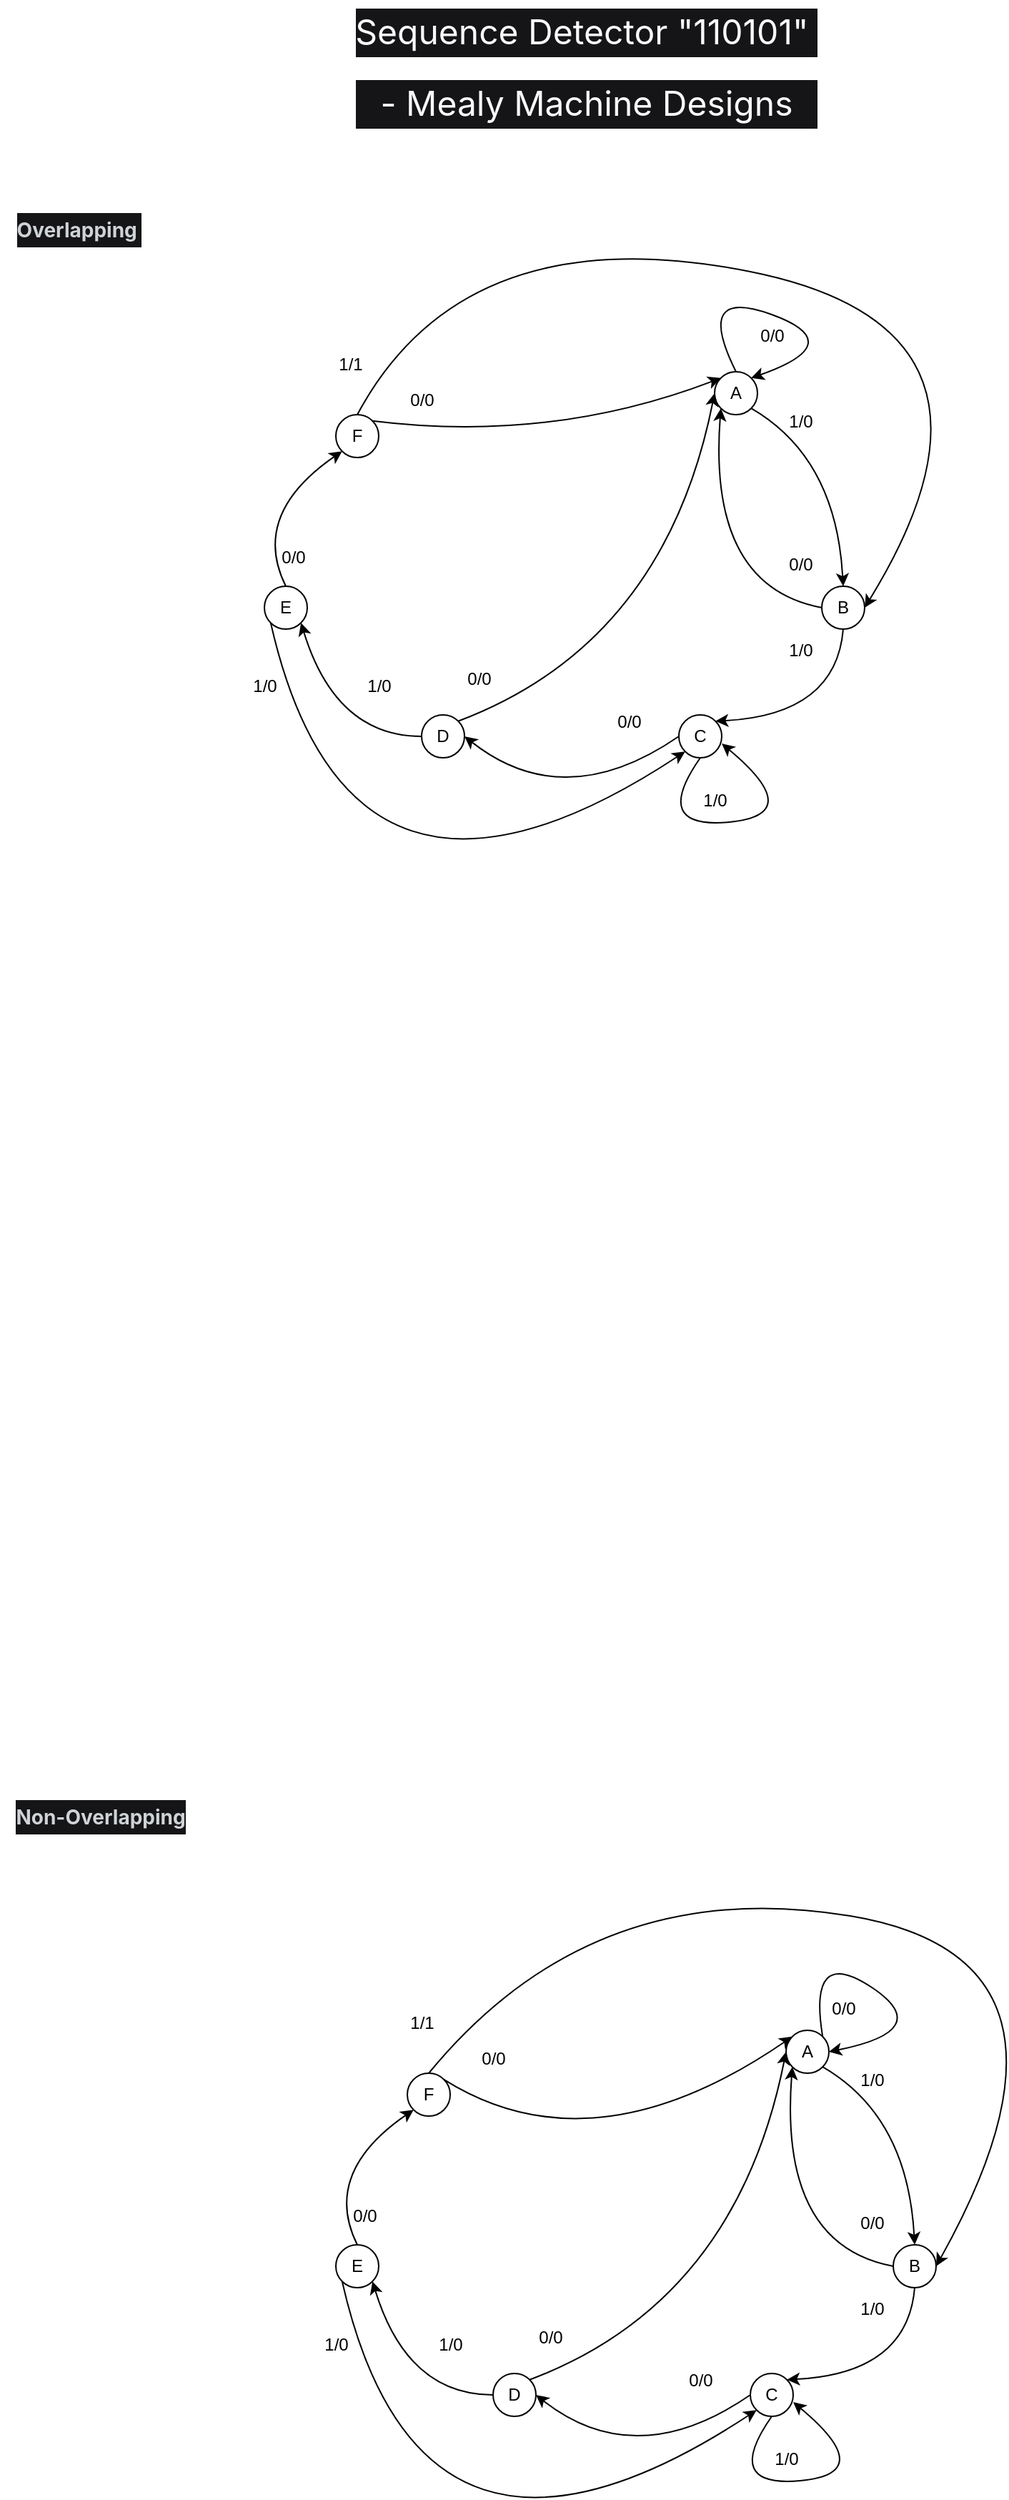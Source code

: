 <mxfile>
    <diagram id="SXe6bhB7klhvJP02gIyw" name="Page-1">
        <mxGraphModel dx="1103" dy="1579" grid="1" gridSize="10" guides="1" tooltips="1" connect="1" arrows="1" fold="1" page="1" pageScale="1" pageWidth="850" pageHeight="1100" math="0" shadow="0">
            <root>
                <mxCell id="0"/>
                <mxCell id="1" parent="0"/>
                <mxCell id="33" value="&lt;h1 style=&quot;font-variant-numeric: normal; font-variant-east-asian: normal; font-variant-alternates: normal; font-kerning: auto; font-optical-sizing: auto; font-feature-settings: normal; font-variation-settings: normal; font-variant-position: normal; font-stretch: normal; font-size: 24px; line-height: 34px; font-family: quote-cjk-patch, Inter, system-ui, -apple-system, BlinkMacSystemFont, &amp;quot;Segoe UI&amp;quot;, Roboto, Oxygen, Ubuntu, Cantarell, &amp;quot;Open Sans&amp;quot;, &amp;quot;Helvetica Neue&amp;quot;, sans-serif; margin-right: 0px; margin-bottom: 16px; margin-left: 0px; color: rgb(249, 250, 251); background-color: rgb(21, 21, 23); margin-top: 0px !important;&quot;&gt;&lt;span style=&quot;font-weight: normal;&quot;&gt;Sequence Detector &quot;110101&quot;&amp;nbsp;&lt;/span&gt;&lt;/h1&gt;&lt;h1 style=&quot;font-variant-numeric: normal; font-variant-east-asian: normal; font-variant-alternates: normal; font-kerning: auto; font-optical-sizing: auto; font-feature-settings: normal; font-variation-settings: normal; font-variant-position: normal; font-stretch: normal; font-size: 24px; line-height: 34px; font-family: quote-cjk-patch, Inter, system-ui, -apple-system, BlinkMacSystemFont, &amp;quot;Segoe UI&amp;quot;, Roboto, Oxygen, Ubuntu, Cantarell, &amp;quot;Open Sans&amp;quot;, &amp;quot;Helvetica Neue&amp;quot;, sans-serif; margin-right: 0px; margin-bottom: 16px; margin-left: 0px; color: rgb(249, 250, 251); background-color: rgb(21, 21, 23); margin-top: 0px !important;&quot;&gt;&lt;span style=&quot;font-weight: normal;&quot;&gt;- Mealy Machine Designs&lt;/span&gt;&lt;/h1&gt;" style="text;html=1;align=center;verticalAlign=middle;resizable=0;points=[];autosize=1;fontSize=5;rounded=0;glass=0;" parent="1" vertex="1">
                    <mxGeometry x="260" y="-1050" width="330" height="110" as="geometry"/>
                </mxCell>
                <mxCell id="345" value="A" style="ellipse;whiteSpace=wrap;html=1;aspect=fixed;" parent="1" vertex="1">
                    <mxGeometry x="515" y="-790" width="30" height="30" as="geometry"/>
                </mxCell>
                <mxCell id="346" value="B" style="ellipse;whiteSpace=wrap;html=1;aspect=fixed;" parent="1" vertex="1">
                    <mxGeometry x="590" y="-640" width="30" height="30" as="geometry"/>
                </mxCell>
                <mxCell id="347" value="C" style="ellipse;whiteSpace=wrap;html=1;aspect=fixed;" parent="1" vertex="1">
                    <mxGeometry x="490" y="-550" width="30" height="30" as="geometry"/>
                </mxCell>
                <mxCell id="348" value="D" style="ellipse;whiteSpace=wrap;html=1;aspect=fixed;" parent="1" vertex="1">
                    <mxGeometry x="310" y="-550" width="30" height="30" as="geometry"/>
                </mxCell>
                <mxCell id="349" value="E" style="ellipse;whiteSpace=wrap;html=1;aspect=fixed;" parent="1" vertex="1">
                    <mxGeometry x="200" y="-640" width="30" height="30" as="geometry"/>
                </mxCell>
                <mxCell id="350" value="F" style="ellipse;whiteSpace=wrap;html=1;aspect=fixed;" parent="1" vertex="1">
                    <mxGeometry x="250" y="-760" width="30" height="30" as="geometry"/>
                </mxCell>
                <mxCell id="351" value="1/0" style="text;html=1;align=center;verticalAlign=middle;resizable=0;points=[];autosize=1;strokeColor=none;fillColor=none;" parent="1" vertex="1">
                    <mxGeometry x="555" y="-770" width="40" height="30" as="geometry"/>
                </mxCell>
                <mxCell id="352" value="0/0" style="text;html=1;align=center;verticalAlign=middle;resizable=0;points=[];autosize=1;strokeColor=none;fillColor=none;" parent="1" vertex="1">
                    <mxGeometry x="555" y="-670" width="40" height="30" as="geometry"/>
                </mxCell>
                <mxCell id="353" value="" style="curved=1;endArrow=classic;html=1;exitX=0.5;exitY=0;exitDx=0;exitDy=0;entryX=1;entryY=0;entryDx=0;entryDy=0;" parent="1" source="345" target="345" edge="1">
                    <mxGeometry width="50" height="50" relative="1" as="geometry">
                        <mxPoint x="370" y="-620" as="sourcePoint"/>
                        <mxPoint x="420" y="-670" as="targetPoint"/>
                        <Array as="points">
                            <mxPoint x="500" y="-850"/>
                            <mxPoint x="610" y="-810"/>
                        </Array>
                    </mxGeometry>
                </mxCell>
                <mxCell id="354" value="0/0" style="text;html=1;align=center;verticalAlign=middle;resizable=0;points=[];autosize=1;strokeColor=none;fillColor=none;" parent="1" vertex="1">
                    <mxGeometry x="535" y="-830" width="40" height="30" as="geometry"/>
                </mxCell>
                <mxCell id="355" value="1/0" style="text;html=1;align=center;verticalAlign=middle;resizable=0;points=[];autosize=1;strokeColor=none;fillColor=none;" parent="1" vertex="1">
                    <mxGeometry x="555" y="-610" width="40" height="30" as="geometry"/>
                </mxCell>
                <mxCell id="356" value="" style="curved=1;endArrow=classic;html=1;exitX=0.5;exitY=1;exitDx=0;exitDy=0;entryX=1;entryY=0.667;entryDx=0;entryDy=0;entryPerimeter=0;" parent="1" source="347" target="347" edge="1">
                    <mxGeometry width="50" height="50" relative="1" as="geometry">
                        <mxPoint x="370" y="-620" as="sourcePoint"/>
                        <mxPoint x="420" y="-670" as="targetPoint"/>
                        <Array as="points">
                            <mxPoint x="470" y="-470"/>
                            <mxPoint x="580" y="-480"/>
                        </Array>
                    </mxGeometry>
                </mxCell>
                <mxCell id="357" value="1/0" style="text;html=1;align=center;verticalAlign=middle;resizable=0;points=[];autosize=1;strokeColor=none;fillColor=none;" parent="1" vertex="1">
                    <mxGeometry x="495" y="-505" width="40" height="30" as="geometry"/>
                </mxCell>
                <mxCell id="358" value="" style="curved=1;endArrow=classic;html=1;exitX=0.5;exitY=1;exitDx=0;exitDy=0;entryX=1;entryY=0;entryDx=0;entryDy=0;" parent="1" source="346" target="347" edge="1">
                    <mxGeometry width="50" height="50" relative="1" as="geometry">
                        <mxPoint x="370" y="-620" as="sourcePoint"/>
                        <mxPoint x="420" y="-670" as="targetPoint"/>
                        <Array as="points">
                            <mxPoint x="600" y="-550"/>
                        </Array>
                    </mxGeometry>
                </mxCell>
                <mxCell id="359" value="" style="curved=1;endArrow=classic;html=1;exitX=0;exitY=0.5;exitDx=0;exitDy=0;entryX=1;entryY=0.5;entryDx=0;entryDy=0;" parent="1" source="347" target="348" edge="1">
                    <mxGeometry width="50" height="50" relative="1" as="geometry">
                        <mxPoint x="370" y="-620" as="sourcePoint"/>
                        <mxPoint x="420" y="-670" as="targetPoint"/>
                        <Array as="points">
                            <mxPoint x="410" y="-480"/>
                        </Array>
                    </mxGeometry>
                </mxCell>
                <mxCell id="360" value="0/0" style="text;html=1;align=center;verticalAlign=middle;resizable=0;points=[];autosize=1;strokeColor=none;fillColor=none;" parent="1" vertex="1">
                    <mxGeometry x="435" y="-560" width="40" height="30" as="geometry"/>
                </mxCell>
                <mxCell id="361" value="" style="curved=1;endArrow=classic;html=1;exitX=1;exitY=0;exitDx=0;exitDy=0;entryX=0;entryY=0.5;entryDx=0;entryDy=0;" parent="1" source="348" target="345" edge="1">
                    <mxGeometry width="50" height="50" relative="1" as="geometry">
                        <mxPoint x="370" y="-620" as="sourcePoint"/>
                        <mxPoint x="420" y="-670" as="targetPoint"/>
                        <Array as="points">
                            <mxPoint x="480" y="-600"/>
                        </Array>
                    </mxGeometry>
                </mxCell>
                <mxCell id="362" value="0/0" style="text;html=1;align=center;verticalAlign=middle;resizable=0;points=[];autosize=1;strokeColor=none;fillColor=none;" parent="1" vertex="1">
                    <mxGeometry x="330" y="-590" width="40" height="30" as="geometry"/>
                </mxCell>
                <mxCell id="363" value="" style="curved=1;endArrow=classic;html=1;entryX=1;entryY=1;entryDx=0;entryDy=0;exitX=0;exitY=0.5;exitDx=0;exitDy=0;" parent="1" source="348" target="349" edge="1">
                    <mxGeometry width="50" height="50" relative="1" as="geometry">
                        <mxPoint x="370" y="-620" as="sourcePoint"/>
                        <mxPoint x="420" y="-670" as="targetPoint"/>
                        <Array as="points">
                            <mxPoint x="250" y="-535"/>
                        </Array>
                    </mxGeometry>
                </mxCell>
                <mxCell id="364" value="1/0" style="text;html=1;align=center;verticalAlign=middle;resizable=0;points=[];autosize=1;strokeColor=none;fillColor=none;" parent="1" vertex="1">
                    <mxGeometry x="260" y="-585" width="40" height="30" as="geometry"/>
                </mxCell>
                <mxCell id="365" value="" style="curved=1;endArrow=classic;html=1;exitX=0;exitY=1;exitDx=0;exitDy=0;entryX=0;entryY=1;entryDx=0;entryDy=0;" parent="1" source="349" target="347" edge="1">
                    <mxGeometry width="50" height="50" relative="1" as="geometry">
                        <mxPoint x="370" y="-300" as="sourcePoint"/>
                        <mxPoint x="410" y="-460" as="targetPoint"/>
                        <Array as="points">
                            <mxPoint x="260" y="-370"/>
                        </Array>
                    </mxGeometry>
                </mxCell>
                <mxCell id="366" value="1/0" style="text;html=1;align=center;verticalAlign=middle;resizable=0;points=[];autosize=1;strokeColor=none;fillColor=none;" parent="1" vertex="1">
                    <mxGeometry x="180" y="-585" width="40" height="30" as="geometry"/>
                </mxCell>
                <mxCell id="367" value="" style="curved=1;endArrow=classic;html=1;exitX=0.5;exitY=0;exitDx=0;exitDy=0;entryX=0;entryY=1;entryDx=0;entryDy=0;" parent="1" source="349" target="350" edge="1">
                    <mxGeometry width="50" height="50" relative="1" as="geometry">
                        <mxPoint x="370" y="-710" as="sourcePoint"/>
                        <mxPoint x="420" y="-760" as="targetPoint"/>
                        <Array as="points">
                            <mxPoint x="190" y="-690"/>
                        </Array>
                    </mxGeometry>
                </mxCell>
                <mxCell id="368" value="0/0" style="text;html=1;align=center;verticalAlign=middle;resizable=0;points=[];autosize=1;strokeColor=none;fillColor=none;" parent="1" vertex="1">
                    <mxGeometry x="200" y="-675" width="40" height="30" as="geometry"/>
                </mxCell>
                <mxCell id="369" value="" style="curved=1;endArrow=classic;html=1;exitX=0.5;exitY=0;exitDx=0;exitDy=0;entryX=1;entryY=0.5;entryDx=0;entryDy=0;" parent="1" source="350" target="346" edge="1">
                    <mxGeometry width="50" height="50" relative="1" as="geometry">
                        <mxPoint x="370" y="-710" as="sourcePoint"/>
                        <mxPoint x="690" y="-670" as="targetPoint"/>
                        <Array as="points">
                            <mxPoint x="340" y="-900"/>
                            <mxPoint x="740" y="-820"/>
                        </Array>
                    </mxGeometry>
                </mxCell>
                <mxCell id="370" value="" style="curved=1;endArrow=classic;html=1;exitX=1;exitY=1;exitDx=0;exitDy=0;entryX=0.5;entryY=0;entryDx=0;entryDy=0;" parent="1" source="345" target="346" edge="1">
                    <mxGeometry width="50" height="50" relative="1" as="geometry">
                        <mxPoint x="390" y="-720" as="sourcePoint"/>
                        <mxPoint x="440" y="-770" as="targetPoint"/>
                        <Array as="points">
                            <mxPoint x="600" y="-730"/>
                        </Array>
                    </mxGeometry>
                </mxCell>
                <mxCell id="371" value="" style="curved=1;endArrow=classic;html=1;exitX=0;exitY=0.5;exitDx=0;exitDy=0;entryX=0;entryY=1;entryDx=0;entryDy=0;" parent="1" source="346" target="345" edge="1">
                    <mxGeometry width="50" height="50" relative="1" as="geometry">
                        <mxPoint x="390" y="-720" as="sourcePoint"/>
                        <mxPoint x="440" y="-770" as="targetPoint"/>
                        <Array as="points">
                            <mxPoint x="510" y="-640"/>
                        </Array>
                    </mxGeometry>
                </mxCell>
                <mxCell id="372" value="1/1" style="text;html=1;align=center;verticalAlign=middle;resizable=0;points=[];autosize=1;strokeColor=none;fillColor=none;" parent="1" vertex="1">
                    <mxGeometry x="240" y="-810" width="40" height="30" as="geometry"/>
                </mxCell>
                <mxCell id="373" value="" style="curved=1;endArrow=classic;html=1;exitX=1;exitY=0;exitDx=0;exitDy=0;entryX=0;entryY=0;entryDx=0;entryDy=0;" parent="1" source="350" target="345" edge="1">
                    <mxGeometry width="50" height="50" relative="1" as="geometry">
                        <mxPoint x="390" y="-720" as="sourcePoint"/>
                        <mxPoint x="440" y="-770" as="targetPoint"/>
                        <Array as="points">
                            <mxPoint x="400" y="-740"/>
                        </Array>
                    </mxGeometry>
                </mxCell>
                <mxCell id="374" value="0/0" style="text;html=1;align=center;verticalAlign=middle;resizable=0;points=[];autosize=1;strokeColor=none;fillColor=none;" parent="1" vertex="1">
                    <mxGeometry x="290" y="-785" width="40" height="30" as="geometry"/>
                </mxCell>
                <mxCell id="rikjmyKIUXWvMpg-Avsr-669" value="&lt;h3 style=&quot;font-variant-numeric: normal; font-variant-east-asian: normal; font-variant-alternates: normal; font-kerning: auto; font-optical-sizing: auto; font-feature-settings: normal; font-variation-settings: normal; font-variant-position: normal; font-stretch: normal; font-size: 14px; line-height: 24px; font-family: quote-cjk-patch, Inter, system-ui, -apple-system, BlinkMacSystemFont, &amp;quot;Segoe UI&amp;quot;, Roboto, Oxygen, Ubuntu, Cantarell, &amp;quot;Open Sans&amp;quot;, &amp;quot;Helvetica Neue&amp;quot;, sans-serif; margin: 12px 0px; color: rgb(207, 211, 214); text-align: start; background-color: rgb(21, 21, 23);&quot;&gt;Overlapping&amp;nbsp;&lt;/h3&gt;" style="text;html=1;align=center;verticalAlign=middle;resizable=0;points=[];autosize=1;strokeColor=none;fillColor=none;" parent="1" vertex="1">
                    <mxGeometry x="15" y="-920" width="110" height="60" as="geometry"/>
                </mxCell>
                <mxCell id="rikjmyKIUXWvMpg-Avsr-670" value="&lt;h3 style=&quot;font-variant-numeric: normal; font-variant-east-asian: normal; font-variant-alternates: normal; font-kerning: auto; font-optical-sizing: auto; font-feature-settings: normal; font-variation-settings: normal; font-variant-position: normal; font-stretch: normal; font-size: 14px; line-height: 24px; font-family: quote-cjk-patch, Inter, system-ui, -apple-system, BlinkMacSystemFont, &amp;quot;Segoe UI&amp;quot;, Roboto, Oxygen, Ubuntu, Cantarell, &amp;quot;Open Sans&amp;quot;, &amp;quot;Helvetica Neue&amp;quot;, sans-serif; margin: 12px 0px; color: rgb(207, 211, 214); text-align: start; background-color: rgb(21, 21, 23);&quot;&gt;Non-Overlapping&lt;/h3&gt;" style="text;html=1;align=center;verticalAlign=middle;resizable=0;points=[];autosize=1;strokeColor=none;fillColor=none;" parent="1" vertex="1">
                    <mxGeometry x="15" y="190" width="140" height="60" as="geometry"/>
                </mxCell>
                <mxCell id="rikjmyKIUXWvMpg-Avsr-671" value="A" style="ellipse;whiteSpace=wrap;html=1;aspect=fixed;" parent="1" vertex="1">
                    <mxGeometry x="565" y="370" width="30" height="30" as="geometry"/>
                </mxCell>
                <mxCell id="rikjmyKIUXWvMpg-Avsr-672" value="B" style="ellipse;whiteSpace=wrap;html=1;aspect=fixed;" parent="1" vertex="1">
                    <mxGeometry x="640" y="520" width="30" height="30" as="geometry"/>
                </mxCell>
                <mxCell id="rikjmyKIUXWvMpg-Avsr-673" value="C" style="ellipse;whiteSpace=wrap;html=1;aspect=fixed;" parent="1" vertex="1">
                    <mxGeometry x="540" y="610" width="30" height="30" as="geometry"/>
                </mxCell>
                <mxCell id="rikjmyKIUXWvMpg-Avsr-674" value="D" style="ellipse;whiteSpace=wrap;html=1;aspect=fixed;" parent="1" vertex="1">
                    <mxGeometry x="360" y="610" width="30" height="30" as="geometry"/>
                </mxCell>
                <mxCell id="rikjmyKIUXWvMpg-Avsr-675" value="E" style="ellipse;whiteSpace=wrap;html=1;aspect=fixed;" parent="1" vertex="1">
                    <mxGeometry x="250" y="520" width="30" height="30" as="geometry"/>
                </mxCell>
                <mxCell id="rikjmyKIUXWvMpg-Avsr-676" value="F" style="ellipse;whiteSpace=wrap;html=1;aspect=fixed;" parent="1" vertex="1">
                    <mxGeometry x="300" y="400" width="30" height="30" as="geometry"/>
                </mxCell>
                <mxCell id="rikjmyKIUXWvMpg-Avsr-677" value="1/0" style="text;html=1;align=center;verticalAlign=middle;resizable=0;points=[];autosize=1;strokeColor=none;fillColor=none;" parent="1" vertex="1">
                    <mxGeometry x="605" y="390" width="40" height="30" as="geometry"/>
                </mxCell>
                <mxCell id="rikjmyKIUXWvMpg-Avsr-678" value="0/0" style="text;html=1;align=center;verticalAlign=middle;resizable=0;points=[];autosize=1;strokeColor=none;fillColor=none;" parent="1" vertex="1">
                    <mxGeometry x="605" y="490" width="40" height="30" as="geometry"/>
                </mxCell>
                <mxCell id="rikjmyKIUXWvMpg-Avsr-679" value="" style="curved=1;endArrow=classic;html=1;exitX=1;exitY=0;exitDx=0;exitDy=0;entryX=1;entryY=0.5;entryDx=0;entryDy=0;" parent="1" source="rikjmyKIUXWvMpg-Avsr-671" target="rikjmyKIUXWvMpg-Avsr-671" edge="1">
                    <mxGeometry width="50" height="50" relative="1" as="geometry">
                        <mxPoint x="420" y="540" as="sourcePoint"/>
                        <mxPoint x="470" y="490" as="targetPoint"/>
                        <Array as="points">
                            <mxPoint x="580" y="310"/>
                            <mxPoint x="670" y="370"/>
                        </Array>
                    </mxGeometry>
                </mxCell>
                <mxCell id="rikjmyKIUXWvMpg-Avsr-680" value="0/0" style="text;html=1;align=center;verticalAlign=middle;resizable=0;points=[];autosize=1;strokeColor=none;fillColor=none;" parent="1" vertex="1">
                    <mxGeometry x="585" y="340" width="40" height="30" as="geometry"/>
                </mxCell>
                <mxCell id="rikjmyKIUXWvMpg-Avsr-681" value="1/0" style="text;html=1;align=center;verticalAlign=middle;resizable=0;points=[];autosize=1;strokeColor=none;fillColor=none;" parent="1" vertex="1">
                    <mxGeometry x="605" y="550" width="40" height="30" as="geometry"/>
                </mxCell>
                <mxCell id="rikjmyKIUXWvMpg-Avsr-682" value="" style="curved=1;endArrow=classic;html=1;exitX=0.5;exitY=1;exitDx=0;exitDy=0;entryX=1;entryY=0.667;entryDx=0;entryDy=0;entryPerimeter=0;" parent="1" source="rikjmyKIUXWvMpg-Avsr-673" target="rikjmyKIUXWvMpg-Avsr-673" edge="1">
                    <mxGeometry width="50" height="50" relative="1" as="geometry">
                        <mxPoint x="420" y="540" as="sourcePoint"/>
                        <mxPoint x="470" y="490" as="targetPoint"/>
                        <Array as="points">
                            <mxPoint x="520" y="690"/>
                            <mxPoint x="630" y="680"/>
                        </Array>
                    </mxGeometry>
                </mxCell>
                <mxCell id="rikjmyKIUXWvMpg-Avsr-683" value="1/0" style="text;html=1;align=center;verticalAlign=middle;resizable=0;points=[];autosize=1;strokeColor=none;fillColor=none;" parent="1" vertex="1">
                    <mxGeometry x="545" y="655" width="40" height="30" as="geometry"/>
                </mxCell>
                <mxCell id="rikjmyKIUXWvMpg-Avsr-684" value="" style="curved=1;endArrow=classic;html=1;exitX=0.5;exitY=1;exitDx=0;exitDy=0;entryX=1;entryY=0;entryDx=0;entryDy=0;" parent="1" source="rikjmyKIUXWvMpg-Avsr-672" target="rikjmyKIUXWvMpg-Avsr-673" edge="1">
                    <mxGeometry width="50" height="50" relative="1" as="geometry">
                        <mxPoint x="420" y="540" as="sourcePoint"/>
                        <mxPoint x="470" y="490" as="targetPoint"/>
                        <Array as="points">
                            <mxPoint x="650" y="610"/>
                        </Array>
                    </mxGeometry>
                </mxCell>
                <mxCell id="rikjmyKIUXWvMpg-Avsr-685" value="" style="curved=1;endArrow=classic;html=1;exitX=0;exitY=0.5;exitDx=0;exitDy=0;entryX=1;entryY=0.5;entryDx=0;entryDy=0;" parent="1" source="rikjmyKIUXWvMpg-Avsr-673" target="rikjmyKIUXWvMpg-Avsr-674" edge="1">
                    <mxGeometry width="50" height="50" relative="1" as="geometry">
                        <mxPoint x="420" y="540" as="sourcePoint"/>
                        <mxPoint x="470" y="490" as="targetPoint"/>
                        <Array as="points">
                            <mxPoint x="460" y="680"/>
                        </Array>
                    </mxGeometry>
                </mxCell>
                <mxCell id="rikjmyKIUXWvMpg-Avsr-686" value="0/0" style="text;html=1;align=center;verticalAlign=middle;resizable=0;points=[];autosize=1;strokeColor=none;fillColor=none;" parent="1" vertex="1">
                    <mxGeometry x="485" y="600" width="40" height="30" as="geometry"/>
                </mxCell>
                <mxCell id="rikjmyKIUXWvMpg-Avsr-687" value="" style="curved=1;endArrow=classic;html=1;exitX=1;exitY=0;exitDx=0;exitDy=0;entryX=0;entryY=0.5;entryDx=0;entryDy=0;" parent="1" source="rikjmyKIUXWvMpg-Avsr-674" target="rikjmyKIUXWvMpg-Avsr-671" edge="1">
                    <mxGeometry width="50" height="50" relative="1" as="geometry">
                        <mxPoint x="420" y="540" as="sourcePoint"/>
                        <mxPoint x="470" y="490" as="targetPoint"/>
                        <Array as="points">
                            <mxPoint x="530" y="560"/>
                        </Array>
                    </mxGeometry>
                </mxCell>
                <mxCell id="rikjmyKIUXWvMpg-Avsr-688" value="0/0" style="text;html=1;align=center;verticalAlign=middle;resizable=0;points=[];autosize=1;strokeColor=none;fillColor=none;" parent="1" vertex="1">
                    <mxGeometry x="380" y="570" width="40" height="30" as="geometry"/>
                </mxCell>
                <mxCell id="rikjmyKIUXWvMpg-Avsr-689" value="" style="curved=1;endArrow=classic;html=1;entryX=1;entryY=1;entryDx=0;entryDy=0;exitX=0;exitY=0.5;exitDx=0;exitDy=0;" parent="1" source="rikjmyKIUXWvMpg-Avsr-674" target="rikjmyKIUXWvMpg-Avsr-675" edge="1">
                    <mxGeometry width="50" height="50" relative="1" as="geometry">
                        <mxPoint x="420" y="540" as="sourcePoint"/>
                        <mxPoint x="470" y="490" as="targetPoint"/>
                        <Array as="points">
                            <mxPoint x="300" y="625"/>
                        </Array>
                    </mxGeometry>
                </mxCell>
                <mxCell id="rikjmyKIUXWvMpg-Avsr-690" value="1/0" style="text;html=1;align=center;verticalAlign=middle;resizable=0;points=[];autosize=1;strokeColor=none;fillColor=none;" parent="1" vertex="1">
                    <mxGeometry x="310" y="575" width="40" height="30" as="geometry"/>
                </mxCell>
                <mxCell id="rikjmyKIUXWvMpg-Avsr-691" value="" style="curved=1;endArrow=classic;html=1;exitX=0;exitY=1;exitDx=0;exitDy=0;entryX=0;entryY=1;entryDx=0;entryDy=0;" parent="1" source="rikjmyKIUXWvMpg-Avsr-675" target="rikjmyKIUXWvMpg-Avsr-673" edge="1">
                    <mxGeometry width="50" height="50" relative="1" as="geometry">
                        <mxPoint x="420" y="860" as="sourcePoint"/>
                        <mxPoint x="460" y="700" as="targetPoint"/>
                        <Array as="points">
                            <mxPoint x="310" y="790"/>
                        </Array>
                    </mxGeometry>
                </mxCell>
                <mxCell id="rikjmyKIUXWvMpg-Avsr-692" value="1/0" style="text;html=1;align=center;verticalAlign=middle;resizable=0;points=[];autosize=1;strokeColor=none;fillColor=none;" parent="1" vertex="1">
                    <mxGeometry x="230" y="575" width="40" height="30" as="geometry"/>
                </mxCell>
                <mxCell id="rikjmyKIUXWvMpg-Avsr-693" value="" style="curved=1;endArrow=classic;html=1;exitX=0.5;exitY=0;exitDx=0;exitDy=0;entryX=0;entryY=1;entryDx=0;entryDy=0;" parent="1" source="rikjmyKIUXWvMpg-Avsr-675" target="rikjmyKIUXWvMpg-Avsr-676" edge="1">
                    <mxGeometry width="50" height="50" relative="1" as="geometry">
                        <mxPoint x="420" y="450" as="sourcePoint"/>
                        <mxPoint x="470" y="400" as="targetPoint"/>
                        <Array as="points">
                            <mxPoint x="240" y="470"/>
                        </Array>
                    </mxGeometry>
                </mxCell>
                <mxCell id="rikjmyKIUXWvMpg-Avsr-694" value="0/0" style="text;html=1;align=center;verticalAlign=middle;resizable=0;points=[];autosize=1;strokeColor=none;fillColor=none;" parent="1" vertex="1">
                    <mxGeometry x="250" y="485" width="40" height="30" as="geometry"/>
                </mxCell>
                <mxCell id="rikjmyKIUXWvMpg-Avsr-695" value="" style="curved=1;endArrow=classic;html=1;exitX=0.5;exitY=0;exitDx=0;exitDy=0;entryX=1;entryY=0.5;entryDx=0;entryDy=0;" parent="1" source="rikjmyKIUXWvMpg-Avsr-676" target="rikjmyKIUXWvMpg-Avsr-672" edge="1">
                    <mxGeometry width="50" height="50" relative="1" as="geometry">
                        <mxPoint x="420" y="450" as="sourcePoint"/>
                        <mxPoint x="520" y="320" as="targetPoint"/>
                        <Array as="points">
                            <mxPoint x="430" y="260"/>
                            <mxPoint x="790" y="320"/>
                        </Array>
                    </mxGeometry>
                </mxCell>
                <mxCell id="rikjmyKIUXWvMpg-Avsr-696" value="" style="curved=1;endArrow=classic;html=1;exitX=1;exitY=1;exitDx=0;exitDy=0;entryX=0.5;entryY=0;entryDx=0;entryDy=0;" parent="1" source="rikjmyKIUXWvMpg-Avsr-671" target="rikjmyKIUXWvMpg-Avsr-672" edge="1">
                    <mxGeometry width="50" height="50" relative="1" as="geometry">
                        <mxPoint x="440" y="440" as="sourcePoint"/>
                        <mxPoint x="490" y="390" as="targetPoint"/>
                        <Array as="points">
                            <mxPoint x="650" y="430"/>
                        </Array>
                    </mxGeometry>
                </mxCell>
                <mxCell id="rikjmyKIUXWvMpg-Avsr-697" value="" style="curved=1;endArrow=classic;html=1;exitX=0;exitY=0.5;exitDx=0;exitDy=0;entryX=0;entryY=1;entryDx=0;entryDy=0;" parent="1" source="rikjmyKIUXWvMpg-Avsr-672" target="rikjmyKIUXWvMpg-Avsr-671" edge="1">
                    <mxGeometry width="50" height="50" relative="1" as="geometry">
                        <mxPoint x="440" y="440" as="sourcePoint"/>
                        <mxPoint x="490" y="390" as="targetPoint"/>
                        <Array as="points">
                            <mxPoint x="560" y="520"/>
                        </Array>
                    </mxGeometry>
                </mxCell>
                <mxCell id="rikjmyKIUXWvMpg-Avsr-698" value="1/1" style="text;html=1;align=center;verticalAlign=middle;resizable=0;points=[];autosize=1;strokeColor=none;fillColor=none;" parent="1" vertex="1">
                    <mxGeometry x="290" y="350" width="40" height="30" as="geometry"/>
                </mxCell>
                <mxCell id="rikjmyKIUXWvMpg-Avsr-699" value="" style="curved=1;endArrow=classic;html=1;exitX=1;exitY=0;exitDx=0;exitDy=0;entryX=0;entryY=0;entryDx=0;entryDy=0;" parent="1" source="rikjmyKIUXWvMpg-Avsr-676" target="rikjmyKIUXWvMpg-Avsr-671" edge="1">
                    <mxGeometry width="50" height="50" relative="1" as="geometry">
                        <mxPoint x="440" y="440" as="sourcePoint"/>
                        <mxPoint x="490" y="390" as="targetPoint"/>
                        <Array as="points">
                            <mxPoint x="430" y="470"/>
                        </Array>
                    </mxGeometry>
                </mxCell>
                <mxCell id="rikjmyKIUXWvMpg-Avsr-700" value="0/0" style="text;html=1;align=center;verticalAlign=middle;resizable=0;points=[];autosize=1;strokeColor=none;fillColor=none;" parent="1" vertex="1">
                    <mxGeometry x="340" y="375" width="40" height="30" as="geometry"/>
                </mxCell>
            </root>
        </mxGraphModel>
    </diagram>
    <diagram id="dLdqHdA27CM_u8RKP8wE" name="Page-2">
        <mxGraphModel dx="1103" dy="479" grid="1" gridSize="10" guides="1" tooltips="1" connect="1" arrows="1" fold="1" page="1" pageScale="1" pageWidth="850" pageHeight="1100" math="0" shadow="0">
            <root>
                <mxCell id="0"/>
                <mxCell id="1" parent="0"/>
                <mxCell id="5hku9coub6AeiS8jRMee-1" value="&lt;span style=&quot;background-color: rgb(21, 21, 23); color: rgb(249, 250, 251); font-family: quote-cjk-patch, Inter, system-ui, -apple-system, BlinkMacSystemFont, &amp;quot;Segoe UI&amp;quot;, Roboto, Oxygen, Ubuntu, Cantarell, &amp;quot;Open Sans&amp;quot;, &amp;quot;Helvetica Neue&amp;quot;, sans-serif; font-size: 24px;&quot;&gt;Sequence Detector &quot;110101&quot;&amp;nbsp;&lt;/span&gt;&lt;br&gt;&lt;h1 style=&quot;border-color: rgb(0, 0, 0); font-style: normal; font-variant: normal; letter-spacing: normal; orphans: 2; text-align: center; text-indent: 0px; text-transform: none; widows: 2; word-spacing: 0px; -webkit-text-stroke-width: 0px; text-decoration-thickness: initial; text-decoration-style: initial; text-decoration-color: initial; font-kerning: auto; font-optical-sizing: auto; font-feature-settings: normal; font-variation-settings: normal; font-stretch: normal; font-size: 24px; line-height: 34px; font-family: quote-cjk-patch, Inter, system-ui, -apple-system, BlinkMacSystemFont, &amp;quot;Segoe UI&amp;quot;, Roboto, Oxygen, Ubuntu, Cantarell, &amp;quot;Open Sans&amp;quot;, &amp;quot;Helvetica Neue&amp;quot;, sans-serif; margin-right: 0px; margin-bottom: 16px; margin-left: 0px; color: rgb(249, 250, 251); background-color: rgb(21, 21, 23); margin-top: 0px !important;&quot;&gt;&lt;span style=&quot;border-color: rgb(0, 0, 0); font-weight: normal;&quot;&gt;- Moore Machine Designs&lt;/span&gt;&lt;/h1&gt;" style="text;html=1;align=center;verticalAlign=middle;resizable=0;points=[];autosize=1;strokeColor=none;fillColor=none;fontSize=48;" parent="1" vertex="1">
                    <mxGeometry x="260" y="50" width="330" height="120" as="geometry"/>
                </mxCell>
                <mxCell id="sgq3mZu1G49pzum6epbL-1" value="A/0" style="ellipse;whiteSpace=wrap;html=1;aspect=fixed;" parent="1" vertex="1">
                    <mxGeometry x="500" y="360" width="30" height="30" as="geometry"/>
                </mxCell>
                <mxCell id="sgq3mZu1G49pzum6epbL-2" value="B/0" style="ellipse;whiteSpace=wrap;html=1;aspect=fixed;" parent="1" vertex="1">
                    <mxGeometry x="575" y="510" width="30" height="30" as="geometry"/>
                </mxCell>
                <mxCell id="sgq3mZu1G49pzum6epbL-3" value="C/0" style="ellipse;whiteSpace=wrap;html=1;aspect=fixed;" parent="1" vertex="1">
                    <mxGeometry x="475" y="600" width="30" height="30" as="geometry"/>
                </mxCell>
                <mxCell id="sgq3mZu1G49pzum6epbL-4" value="D/0" style="ellipse;whiteSpace=wrap;html=1;aspect=fixed;" parent="1" vertex="1">
                    <mxGeometry x="295" y="600" width="30" height="30" as="geometry"/>
                </mxCell>
                <mxCell id="sgq3mZu1G49pzum6epbL-5" value="E/0" style="ellipse;whiteSpace=wrap;html=1;aspect=fixed;" parent="1" vertex="1">
                    <mxGeometry x="185" y="510" width="30" height="30" as="geometry"/>
                </mxCell>
                <mxCell id="sgq3mZu1G49pzum6epbL-6" value="F/0" style="ellipse;whiteSpace=wrap;html=1;aspect=fixed;" parent="1" vertex="1">
                    <mxGeometry x="185" y="380" width="30" height="30" as="geometry"/>
                </mxCell>
                <mxCell id="sgq3mZu1G49pzum6epbL-7" value="1" style="text;html=1;align=center;verticalAlign=middle;resizable=0;points=[];autosize=1;strokeColor=none;fillColor=none;" parent="1" vertex="1">
                    <mxGeometry x="545" y="380" width="30" height="30" as="geometry"/>
                </mxCell>
                <mxCell id="sgq3mZu1G49pzum6epbL-8" value="0" style="text;html=1;align=center;verticalAlign=middle;resizable=0;points=[];autosize=1;strokeColor=none;fillColor=none;" parent="1" vertex="1">
                    <mxGeometry x="545" y="480" width="30" height="30" as="geometry"/>
                </mxCell>
                <mxCell id="sgq3mZu1G49pzum6epbL-9" value="" style="curved=1;endArrow=classic;html=1;entryX=1;entryY=0.5;entryDx=0;entryDy=0;exitX=1;exitY=0;exitDx=0;exitDy=0;" parent="1" source="sgq3mZu1G49pzum6epbL-1" target="sgq3mZu1G49pzum6epbL-1" edge="1">
                    <mxGeometry width="50" height="50" relative="1" as="geometry">
                        <mxPoint x="510" y="350" as="sourcePoint"/>
                        <mxPoint x="405" y="480" as="targetPoint"/>
                        <Array as="points">
                            <mxPoint x="500" y="300"/>
                            <mxPoint x="595" y="340"/>
                        </Array>
                    </mxGeometry>
                </mxCell>
                <mxCell id="sgq3mZu1G49pzum6epbL-10" value="0" style="text;html=1;align=center;verticalAlign=middle;resizable=0;points=[];autosize=1;strokeColor=none;fillColor=none;" parent="1" vertex="1">
                    <mxGeometry x="525" y="320" width="30" height="30" as="geometry"/>
                </mxCell>
                <mxCell id="sgq3mZu1G49pzum6epbL-11" value="1" style="text;html=1;align=center;verticalAlign=middle;resizable=0;points=[];autosize=1;strokeColor=none;fillColor=none;" parent="1" vertex="1">
                    <mxGeometry x="545" y="540" width="30" height="30" as="geometry"/>
                </mxCell>
                <mxCell id="sgq3mZu1G49pzum6epbL-12" value="" style="curved=1;endArrow=classic;html=1;exitX=0.5;exitY=1;exitDx=0;exitDy=0;entryX=1;entryY=0.667;entryDx=0;entryDy=0;entryPerimeter=0;" parent="1" source="sgq3mZu1G49pzum6epbL-3" target="sgq3mZu1G49pzum6epbL-3" edge="1">
                    <mxGeometry width="50" height="50" relative="1" as="geometry">
                        <mxPoint x="355" y="530" as="sourcePoint"/>
                        <mxPoint x="405" y="480" as="targetPoint"/>
                        <Array as="points">
                            <mxPoint x="455" y="680"/>
                            <mxPoint x="565" y="670"/>
                        </Array>
                    </mxGeometry>
                </mxCell>
                <mxCell id="sgq3mZu1G49pzum6epbL-13" value="1" style="text;html=1;align=center;verticalAlign=middle;resizable=0;points=[];autosize=1;strokeColor=none;fillColor=none;" parent="1" vertex="1">
                    <mxGeometry x="485" y="645" width="30" height="30" as="geometry"/>
                </mxCell>
                <mxCell id="sgq3mZu1G49pzum6epbL-14" value="" style="curved=1;endArrow=classic;html=1;exitX=0.5;exitY=1;exitDx=0;exitDy=0;entryX=1;entryY=0;entryDx=0;entryDy=0;" parent="1" source="sgq3mZu1G49pzum6epbL-2" target="sgq3mZu1G49pzum6epbL-3" edge="1">
                    <mxGeometry width="50" height="50" relative="1" as="geometry">
                        <mxPoint x="355" y="530" as="sourcePoint"/>
                        <mxPoint x="405" y="480" as="targetPoint"/>
                        <Array as="points">
                            <mxPoint x="585" y="600"/>
                        </Array>
                    </mxGeometry>
                </mxCell>
                <mxCell id="sgq3mZu1G49pzum6epbL-15" value="" style="curved=1;endArrow=classic;html=1;exitX=0;exitY=0.5;exitDx=0;exitDy=0;entryX=1;entryY=0.5;entryDx=0;entryDy=0;" parent="1" source="sgq3mZu1G49pzum6epbL-3" target="sgq3mZu1G49pzum6epbL-4" edge="1">
                    <mxGeometry width="50" height="50" relative="1" as="geometry">
                        <mxPoint x="355" y="530" as="sourcePoint"/>
                        <mxPoint x="405" y="480" as="targetPoint"/>
                        <Array as="points">
                            <mxPoint x="395" y="670"/>
                        </Array>
                    </mxGeometry>
                </mxCell>
                <mxCell id="sgq3mZu1G49pzum6epbL-16" value="0" style="text;html=1;align=center;verticalAlign=middle;resizable=0;points=[];autosize=1;strokeColor=none;fillColor=none;" parent="1" vertex="1">
                    <mxGeometry x="425" y="590" width="30" height="30" as="geometry"/>
                </mxCell>
                <mxCell id="sgq3mZu1G49pzum6epbL-17" value="" style="curved=1;endArrow=classic;html=1;exitX=1;exitY=0;exitDx=0;exitDy=0;entryX=0;entryY=0.5;entryDx=0;entryDy=0;" parent="1" source="sgq3mZu1G49pzum6epbL-4" target="sgq3mZu1G49pzum6epbL-1" edge="1">
                    <mxGeometry width="50" height="50" relative="1" as="geometry">
                        <mxPoint x="355" y="530" as="sourcePoint"/>
                        <mxPoint x="405" y="480" as="targetPoint"/>
                        <Array as="points">
                            <mxPoint x="465" y="550"/>
                        </Array>
                    </mxGeometry>
                </mxCell>
                <mxCell id="sgq3mZu1G49pzum6epbL-18" value="0" style="text;html=1;align=center;verticalAlign=middle;resizable=0;points=[];autosize=1;strokeColor=none;fillColor=none;" parent="1" vertex="1">
                    <mxGeometry x="320" y="560" width="30" height="30" as="geometry"/>
                </mxCell>
                <mxCell id="sgq3mZu1G49pzum6epbL-19" value="" style="curved=1;endArrow=classic;html=1;entryX=1;entryY=1;entryDx=0;entryDy=0;exitX=0;exitY=0.5;exitDx=0;exitDy=0;" parent="1" source="sgq3mZu1G49pzum6epbL-4" target="sgq3mZu1G49pzum6epbL-5" edge="1">
                    <mxGeometry width="50" height="50" relative="1" as="geometry">
                        <mxPoint x="355" y="530" as="sourcePoint"/>
                        <mxPoint x="405" y="480" as="targetPoint"/>
                        <Array as="points">
                            <mxPoint x="235" y="615"/>
                        </Array>
                    </mxGeometry>
                </mxCell>
                <mxCell id="sgq3mZu1G49pzum6epbL-20" value="1" style="text;html=1;align=center;verticalAlign=middle;resizable=0;points=[];autosize=1;strokeColor=none;fillColor=none;" parent="1" vertex="1">
                    <mxGeometry x="250" y="565" width="30" height="30" as="geometry"/>
                </mxCell>
                <mxCell id="sgq3mZu1G49pzum6epbL-21" value="" style="curved=1;endArrow=classic;html=1;exitX=0;exitY=1;exitDx=0;exitDy=0;entryX=0;entryY=1;entryDx=0;entryDy=0;" parent="1" source="sgq3mZu1G49pzum6epbL-5" target="sgq3mZu1G49pzum6epbL-3" edge="1">
                    <mxGeometry width="50" height="50" relative="1" as="geometry">
                        <mxPoint x="355" y="850" as="sourcePoint"/>
                        <mxPoint x="395" y="690" as="targetPoint"/>
                        <Array as="points">
                            <mxPoint x="245" y="780"/>
                        </Array>
                    </mxGeometry>
                </mxCell>
                <mxCell id="sgq3mZu1G49pzum6epbL-22" value="1" style="text;html=1;align=center;verticalAlign=middle;resizable=0;points=[];autosize=1;strokeColor=none;fillColor=none;" parent="1" vertex="1">
                    <mxGeometry x="170" y="565" width="30" height="30" as="geometry"/>
                </mxCell>
                <mxCell id="sgq3mZu1G49pzum6epbL-23" value="" style="curved=1;endArrow=classic;html=1;exitX=0.5;exitY=0;exitDx=0;exitDy=0;entryX=0;entryY=1;entryDx=0;entryDy=0;" parent="1" source="sgq3mZu1G49pzum6epbL-5" target="sgq3mZu1G49pzum6epbL-6" edge="1">
                    <mxGeometry width="50" height="50" relative="1" as="geometry">
                        <mxPoint x="355" y="440" as="sourcePoint"/>
                        <mxPoint x="405" y="390" as="targetPoint"/>
                        <Array as="points">
                            <mxPoint x="175" y="460"/>
                        </Array>
                    </mxGeometry>
                </mxCell>
                <mxCell id="sgq3mZu1G49pzum6epbL-24" value="0" style="text;html=1;align=center;verticalAlign=middle;resizable=0;points=[];autosize=1;strokeColor=none;fillColor=none;" parent="1" vertex="1">
                    <mxGeometry x="190" y="475" width="30" height="30" as="geometry"/>
                </mxCell>
                <mxCell id="sgq3mZu1G49pzum6epbL-26" value="" style="curved=1;endArrow=classic;html=1;exitX=1;exitY=1;exitDx=0;exitDy=0;entryX=0.5;entryY=0;entryDx=0;entryDy=0;" parent="1" source="sgq3mZu1G49pzum6epbL-1" target="sgq3mZu1G49pzum6epbL-2" edge="1">
                    <mxGeometry width="50" height="50" relative="1" as="geometry">
                        <mxPoint x="375" y="430" as="sourcePoint"/>
                        <mxPoint x="425" y="380" as="targetPoint"/>
                        <Array as="points">
                            <mxPoint x="585" y="420"/>
                        </Array>
                    </mxGeometry>
                </mxCell>
                <mxCell id="sgq3mZu1G49pzum6epbL-27" value="" style="curved=1;endArrow=classic;html=1;exitX=0;exitY=0.5;exitDx=0;exitDy=0;entryX=0;entryY=1;entryDx=0;entryDy=0;" parent="1" source="sgq3mZu1G49pzum6epbL-2" target="sgq3mZu1G49pzum6epbL-1" edge="1">
                    <mxGeometry width="50" height="50" relative="1" as="geometry">
                        <mxPoint x="375" y="430" as="sourcePoint"/>
                        <mxPoint x="425" y="380" as="targetPoint"/>
                        <Array as="points">
                            <mxPoint x="495" y="510"/>
                        </Array>
                    </mxGeometry>
                </mxCell>
                <mxCell id="sgq3mZu1G49pzum6epbL-28" value="1" style="text;html=1;align=center;verticalAlign=middle;resizable=0;points=[];autosize=1;strokeColor=none;fillColor=none;" parent="1" vertex="1">
                    <mxGeometry x="150" y="350" width="30" height="30" as="geometry"/>
                </mxCell>
                <mxCell id="sgq3mZu1G49pzum6epbL-29" value="" style="curved=1;endArrow=classic;html=1;exitX=1;exitY=0;exitDx=0;exitDy=0;entryX=0;entryY=0;entryDx=0;entryDy=0;" parent="1" source="sgq3mZu1G49pzum6epbL-6" target="sgq3mZu1G49pzum6epbL-1" edge="1">
                    <mxGeometry width="50" height="50" relative="1" as="geometry">
                        <mxPoint x="375" y="430" as="sourcePoint"/>
                        <mxPoint x="425" y="380" as="targetPoint"/>
                        <Array as="points">
                            <mxPoint x="385" y="410"/>
                        </Array>
                    </mxGeometry>
                </mxCell>
                <mxCell id="sgq3mZu1G49pzum6epbL-30" value="0" style="text;html=1;align=center;verticalAlign=middle;resizable=0;points=[];autosize=1;strokeColor=none;fillColor=none;" parent="1" vertex="1">
                    <mxGeometry x="230" y="400" width="30" height="30" as="geometry"/>
                </mxCell>
                <mxCell id="sgq3mZu1G49pzum6epbL-32" value="&lt;h3 style=&quot;font-variant-numeric: normal; font-variant-east-asian: normal; font-variant-alternates: normal; font-kerning: auto; font-optical-sizing: auto; font-feature-settings: normal; font-variation-settings: normal; font-variant-position: normal; font-stretch: normal; font-size: 14px; line-height: 24px; font-family: quote-cjk-patch, Inter, system-ui, -apple-system, BlinkMacSystemFont, &amp;quot;Segoe UI&amp;quot;, Roboto, Oxygen, Ubuntu, Cantarell, &amp;quot;Open Sans&amp;quot;, &amp;quot;Helvetica Neue&amp;quot;, sans-serif; margin: 12px 0px; color: rgb(207, 211, 214); text-align: start; background-color: rgb(21, 21, 23);&quot;&gt;Overlapping&amp;nbsp;&lt;/h3&gt;" style="text;html=1;align=center;verticalAlign=middle;resizable=0;points=[];autosize=1;strokeColor=none;fillColor=none;" parent="1" vertex="1">
                    <mxGeometry x="10" y="225" width="110" height="60" as="geometry"/>
                </mxCell>
                <mxCell id="sgq3mZu1G49pzum6epbL-35" value="G/1" style="ellipse;whiteSpace=wrap;html=1;aspect=fixed;" parent="1" vertex="1">
                    <mxGeometry x="265" y="270" width="30" height="30" as="geometry"/>
                </mxCell>
                <mxCell id="sgq3mZu1G49pzum6epbL-36" value="" style="curved=1;endArrow=classic;html=1;fontSize=48;exitX=0;exitY=0;exitDx=0;exitDy=0;entryX=0;entryY=0.5;entryDx=0;entryDy=0;" parent="1" source="sgq3mZu1G49pzum6epbL-6" target="sgq3mZu1G49pzum6epbL-35" edge="1">
                    <mxGeometry width="50" height="50" relative="1" as="geometry">
                        <mxPoint x="330" y="330" as="sourcePoint"/>
                        <mxPoint x="500" y="330" as="targetPoint"/>
                        <Array as="points">
                            <mxPoint x="180" y="290"/>
                        </Array>
                    </mxGeometry>
                </mxCell>
                <mxCell id="sgq3mZu1G49pzum6epbL-37" value="" style="curved=1;endArrow=classic;html=1;fontSize=48;exitX=0.5;exitY=1;exitDx=0;exitDy=0;" parent="1" source="sgq3mZu1G49pzum6epbL-35" edge="1">
                    <mxGeometry width="50" height="50" relative="1" as="geometry">
                        <mxPoint x="310" y="460" as="sourcePoint"/>
                        <mxPoint x="515" y="360" as="targetPoint"/>
                        <Array as="points">
                            <mxPoint x="350" y="350"/>
                        </Array>
                    </mxGeometry>
                </mxCell>
                <mxCell id="PHrxEyunSti3OUkY8qJd-2" value="0" style="text;html=1;align=center;verticalAlign=middle;resizable=0;points=[];autosize=1;strokeColor=none;fillColor=none;" parent="1" vertex="1">
                    <mxGeometry x="300" y="280" width="30" height="30" as="geometry"/>
                </mxCell>
                <mxCell id="PHrxEyunSti3OUkY8qJd-3" value="" style="curved=1;endArrow=classic;html=1;fontSize=48;exitX=1.115;exitY=0.228;exitDx=0;exitDy=0;exitPerimeter=0;entryX=1;entryY=0.5;entryDx=0;entryDy=0;" parent="1" source="sgq3mZu1G49pzum6epbL-35" target="sgq3mZu1G49pzum6epbL-3" edge="1">
                    <mxGeometry width="50" height="50" relative="1" as="geometry">
                        <mxPoint x="530" y="460" as="sourcePoint"/>
                        <mxPoint x="610" y="620" as="targetPoint"/>
                        <Array as="points">
                            <mxPoint x="470" y="220"/>
                            <mxPoint x="640" y="310"/>
                            <mxPoint x="700" y="610"/>
                        </Array>
                    </mxGeometry>
                </mxCell>
                <mxCell id="PHrxEyunSti3OUkY8qJd-5" value="1" style="text;html=1;align=center;verticalAlign=middle;resizable=0;points=[];autosize=1;strokeColor=none;fillColor=none;" parent="1" vertex="1">
                    <mxGeometry x="285" y="240" width="30" height="30" as="geometry"/>
                </mxCell>
                <mxCell id="PHrxEyunSti3OUkY8qJd-35" value="&lt;h3 style=&quot;font-variant-numeric: normal; font-variant-east-asian: normal; font-variant-alternates: normal; font-kerning: auto; font-optical-sizing: auto; font-feature-settings: normal; font-variation-settings: normal; font-variant-position: normal; font-stretch: normal; font-size: 14px; line-height: 24px; font-family: quote-cjk-patch, Inter, system-ui, -apple-system, BlinkMacSystemFont, &amp;quot;Segoe UI&amp;quot;, Roboto, Oxygen, Ubuntu, Cantarell, &amp;quot;Open Sans&amp;quot;, &amp;quot;Helvetica Neue&amp;quot;, sans-serif; margin: 12px 0px; color: rgb(207, 211, 214); text-align: start; background-color: rgb(21, 21, 23);&quot;&gt;Non-Overlapping&amp;nbsp;&lt;/h3&gt;" style="text;html=1;align=center;verticalAlign=middle;resizable=0;points=[];autosize=1;strokeColor=none;fillColor=none;" parent="1" vertex="1">
                    <mxGeometry x="10" y="1270" width="140" height="60" as="geometry"/>
                </mxCell>
                <mxCell id="hFsWzLXG8WIHWwFLJA1n-1" value="A/0" style="ellipse;whiteSpace=wrap;html=1;aspect=fixed;" parent="1" vertex="1">
                    <mxGeometry x="530" y="1480" width="30" height="30" as="geometry"/>
                </mxCell>
                <mxCell id="hFsWzLXG8WIHWwFLJA1n-2" value="B/0" style="ellipse;whiteSpace=wrap;html=1;aspect=fixed;" parent="1" vertex="1">
                    <mxGeometry x="605" y="1630" width="30" height="30" as="geometry"/>
                </mxCell>
                <mxCell id="hFsWzLXG8WIHWwFLJA1n-3" value="C/0" style="ellipse;whiteSpace=wrap;html=1;aspect=fixed;" parent="1" vertex="1">
                    <mxGeometry x="505" y="1720" width="30" height="30" as="geometry"/>
                </mxCell>
                <mxCell id="hFsWzLXG8WIHWwFLJA1n-4" value="D/0" style="ellipse;whiteSpace=wrap;html=1;aspect=fixed;" parent="1" vertex="1">
                    <mxGeometry x="325" y="1720" width="30" height="30" as="geometry"/>
                </mxCell>
                <mxCell id="hFsWzLXG8WIHWwFLJA1n-5" value="E/0" style="ellipse;whiteSpace=wrap;html=1;aspect=fixed;" parent="1" vertex="1">
                    <mxGeometry x="215" y="1630" width="30" height="30" as="geometry"/>
                </mxCell>
                <mxCell id="hFsWzLXG8WIHWwFLJA1n-6" value="F/0" style="ellipse;whiteSpace=wrap;html=1;aspect=fixed;" parent="1" vertex="1">
                    <mxGeometry x="215" y="1500" width="30" height="30" as="geometry"/>
                </mxCell>
                <mxCell id="hFsWzLXG8WIHWwFLJA1n-7" value="1" style="text;html=1;align=center;verticalAlign=middle;resizable=0;points=[];autosize=1;strokeColor=none;fillColor=none;" parent="1" vertex="1">
                    <mxGeometry x="575" y="1500" width="30" height="30" as="geometry"/>
                </mxCell>
                <mxCell id="hFsWzLXG8WIHWwFLJA1n-8" value="0" style="text;html=1;align=center;verticalAlign=middle;resizable=0;points=[];autosize=1;strokeColor=none;fillColor=none;" parent="1" vertex="1">
                    <mxGeometry x="575" y="1600" width="30" height="30" as="geometry"/>
                </mxCell>
                <mxCell id="hFsWzLXG8WIHWwFLJA1n-9" value="" style="curved=1;endArrow=classic;html=1;entryX=1;entryY=0.5;entryDx=0;entryDy=0;exitX=1;exitY=0;exitDx=0;exitDy=0;" parent="1" source="hFsWzLXG8WIHWwFLJA1n-1" target="hFsWzLXG8WIHWwFLJA1n-1" edge="1">
                    <mxGeometry width="50" height="50" relative="1" as="geometry">
                        <mxPoint x="540" y="1470" as="sourcePoint"/>
                        <mxPoint x="435" y="1600" as="targetPoint"/>
                        <Array as="points">
                            <mxPoint x="530" y="1420"/>
                            <mxPoint x="625" y="1460"/>
                        </Array>
                    </mxGeometry>
                </mxCell>
                <mxCell id="hFsWzLXG8WIHWwFLJA1n-10" value="0" style="text;html=1;align=center;verticalAlign=middle;resizable=0;points=[];autosize=1;strokeColor=none;fillColor=none;" parent="1" vertex="1">
                    <mxGeometry x="555" y="1440" width="30" height="30" as="geometry"/>
                </mxCell>
                <mxCell id="hFsWzLXG8WIHWwFLJA1n-11" value="1" style="text;html=1;align=center;verticalAlign=middle;resizable=0;points=[];autosize=1;strokeColor=none;fillColor=none;" parent="1" vertex="1">
                    <mxGeometry x="575" y="1660" width="30" height="30" as="geometry"/>
                </mxCell>
                <mxCell id="hFsWzLXG8WIHWwFLJA1n-12" value="" style="curved=1;endArrow=classic;html=1;exitX=0.5;exitY=1;exitDx=0;exitDy=0;entryX=1;entryY=0.667;entryDx=0;entryDy=0;entryPerimeter=0;" parent="1" source="hFsWzLXG8WIHWwFLJA1n-3" target="hFsWzLXG8WIHWwFLJA1n-3" edge="1">
                    <mxGeometry width="50" height="50" relative="1" as="geometry">
                        <mxPoint x="385" y="1650" as="sourcePoint"/>
                        <mxPoint x="435" y="1600" as="targetPoint"/>
                        <Array as="points">
                            <mxPoint x="485" y="1800"/>
                            <mxPoint x="595" y="1790"/>
                        </Array>
                    </mxGeometry>
                </mxCell>
                <mxCell id="hFsWzLXG8WIHWwFLJA1n-13" value="1" style="text;html=1;align=center;verticalAlign=middle;resizable=0;points=[];autosize=1;strokeColor=none;fillColor=none;" parent="1" vertex="1">
                    <mxGeometry x="515" y="1765" width="30" height="30" as="geometry"/>
                </mxCell>
                <mxCell id="hFsWzLXG8WIHWwFLJA1n-14" value="" style="curved=1;endArrow=classic;html=1;exitX=0.5;exitY=1;exitDx=0;exitDy=0;entryX=1;entryY=0;entryDx=0;entryDy=0;" parent="1" source="hFsWzLXG8WIHWwFLJA1n-2" target="hFsWzLXG8WIHWwFLJA1n-3" edge="1">
                    <mxGeometry width="50" height="50" relative="1" as="geometry">
                        <mxPoint x="385" y="1650" as="sourcePoint"/>
                        <mxPoint x="435" y="1600" as="targetPoint"/>
                        <Array as="points">
                            <mxPoint x="615" y="1720"/>
                        </Array>
                    </mxGeometry>
                </mxCell>
                <mxCell id="hFsWzLXG8WIHWwFLJA1n-15" value="" style="curved=1;endArrow=classic;html=1;exitX=0;exitY=0.5;exitDx=0;exitDy=0;entryX=1;entryY=0.5;entryDx=0;entryDy=0;" parent="1" source="hFsWzLXG8WIHWwFLJA1n-3" target="hFsWzLXG8WIHWwFLJA1n-4" edge="1">
                    <mxGeometry width="50" height="50" relative="1" as="geometry">
                        <mxPoint x="385" y="1650" as="sourcePoint"/>
                        <mxPoint x="435" y="1600" as="targetPoint"/>
                        <Array as="points">
                            <mxPoint x="425" y="1790"/>
                        </Array>
                    </mxGeometry>
                </mxCell>
                <mxCell id="hFsWzLXG8WIHWwFLJA1n-16" value="0" style="text;html=1;align=center;verticalAlign=middle;resizable=0;points=[];autosize=1;strokeColor=none;fillColor=none;" parent="1" vertex="1">
                    <mxGeometry x="455" y="1710" width="30" height="30" as="geometry"/>
                </mxCell>
                <mxCell id="hFsWzLXG8WIHWwFLJA1n-17" value="" style="curved=1;endArrow=classic;html=1;exitX=1;exitY=0;exitDx=0;exitDy=0;entryX=0;entryY=0.5;entryDx=0;entryDy=0;" parent="1" source="hFsWzLXG8WIHWwFLJA1n-4" target="hFsWzLXG8WIHWwFLJA1n-1" edge="1">
                    <mxGeometry width="50" height="50" relative="1" as="geometry">
                        <mxPoint x="385" y="1650" as="sourcePoint"/>
                        <mxPoint x="435" y="1600" as="targetPoint"/>
                        <Array as="points">
                            <mxPoint x="495" y="1670"/>
                        </Array>
                    </mxGeometry>
                </mxCell>
                <mxCell id="hFsWzLXG8WIHWwFLJA1n-18" value="0" style="text;html=1;align=center;verticalAlign=middle;resizable=0;points=[];autosize=1;strokeColor=none;fillColor=none;" parent="1" vertex="1">
                    <mxGeometry x="350" y="1680" width="30" height="30" as="geometry"/>
                </mxCell>
                <mxCell id="hFsWzLXG8WIHWwFLJA1n-19" value="" style="curved=1;endArrow=classic;html=1;entryX=1;entryY=1;entryDx=0;entryDy=0;exitX=0;exitY=0.5;exitDx=0;exitDy=0;" parent="1" source="hFsWzLXG8WIHWwFLJA1n-4" target="hFsWzLXG8WIHWwFLJA1n-5" edge="1">
                    <mxGeometry width="50" height="50" relative="1" as="geometry">
                        <mxPoint x="385" y="1650" as="sourcePoint"/>
                        <mxPoint x="435" y="1600" as="targetPoint"/>
                        <Array as="points">
                            <mxPoint x="265" y="1735"/>
                        </Array>
                    </mxGeometry>
                </mxCell>
                <mxCell id="hFsWzLXG8WIHWwFLJA1n-20" value="1" style="text;html=1;align=center;verticalAlign=middle;resizable=0;points=[];autosize=1;strokeColor=none;fillColor=none;" parent="1" vertex="1">
                    <mxGeometry x="280" y="1685" width="30" height="30" as="geometry"/>
                </mxCell>
                <mxCell id="hFsWzLXG8WIHWwFLJA1n-21" value="" style="curved=1;endArrow=classic;html=1;exitX=0;exitY=1;exitDx=0;exitDy=0;entryX=0;entryY=1;entryDx=0;entryDy=0;" parent="1" source="hFsWzLXG8WIHWwFLJA1n-5" target="hFsWzLXG8WIHWwFLJA1n-3" edge="1">
                    <mxGeometry width="50" height="50" relative="1" as="geometry">
                        <mxPoint x="385" y="1970" as="sourcePoint"/>
                        <mxPoint x="425" y="1810" as="targetPoint"/>
                        <Array as="points">
                            <mxPoint x="275" y="1900"/>
                        </Array>
                    </mxGeometry>
                </mxCell>
                <mxCell id="hFsWzLXG8WIHWwFLJA1n-22" value="1" style="text;html=1;align=center;verticalAlign=middle;resizable=0;points=[];autosize=1;strokeColor=none;fillColor=none;" parent="1" vertex="1">
                    <mxGeometry x="200" y="1685" width="30" height="30" as="geometry"/>
                </mxCell>
                <mxCell id="hFsWzLXG8WIHWwFLJA1n-23" value="" style="curved=1;endArrow=classic;html=1;exitX=0.5;exitY=0;exitDx=0;exitDy=0;entryX=0;entryY=1;entryDx=0;entryDy=0;" parent="1" source="hFsWzLXG8WIHWwFLJA1n-5" target="hFsWzLXG8WIHWwFLJA1n-6" edge="1">
                    <mxGeometry width="50" height="50" relative="1" as="geometry">
                        <mxPoint x="385" y="1560" as="sourcePoint"/>
                        <mxPoint x="435" y="1510" as="targetPoint"/>
                        <Array as="points">
                            <mxPoint x="205" y="1580"/>
                        </Array>
                    </mxGeometry>
                </mxCell>
                <mxCell id="hFsWzLXG8WIHWwFLJA1n-24" value="0" style="text;html=1;align=center;verticalAlign=middle;resizable=0;points=[];autosize=1;strokeColor=none;fillColor=none;" parent="1" vertex="1">
                    <mxGeometry x="220" y="1595" width="30" height="30" as="geometry"/>
                </mxCell>
                <mxCell id="hFsWzLXG8WIHWwFLJA1n-25" value="" style="curved=1;endArrow=classic;html=1;exitX=1;exitY=1;exitDx=0;exitDy=0;entryX=0.5;entryY=0;entryDx=0;entryDy=0;" parent="1" source="hFsWzLXG8WIHWwFLJA1n-1" target="hFsWzLXG8WIHWwFLJA1n-2" edge="1">
                    <mxGeometry width="50" height="50" relative="1" as="geometry">
                        <mxPoint x="405" y="1550" as="sourcePoint"/>
                        <mxPoint x="455" y="1500" as="targetPoint"/>
                        <Array as="points">
                            <mxPoint x="615" y="1540"/>
                        </Array>
                    </mxGeometry>
                </mxCell>
                <mxCell id="hFsWzLXG8WIHWwFLJA1n-26" value="" style="curved=1;endArrow=classic;html=1;exitX=0;exitY=0.5;exitDx=0;exitDy=0;entryX=0;entryY=1;entryDx=0;entryDy=0;" parent="1" source="hFsWzLXG8WIHWwFLJA1n-2" target="hFsWzLXG8WIHWwFLJA1n-1" edge="1">
                    <mxGeometry width="50" height="50" relative="1" as="geometry">
                        <mxPoint x="405" y="1550" as="sourcePoint"/>
                        <mxPoint x="455" y="1500" as="targetPoint"/>
                        <Array as="points">
                            <mxPoint x="525" y="1630"/>
                        </Array>
                    </mxGeometry>
                </mxCell>
                <mxCell id="hFsWzLXG8WIHWwFLJA1n-27" value="1" style="text;html=1;align=center;verticalAlign=middle;resizable=0;points=[];autosize=1;strokeColor=none;fillColor=none;" parent="1" vertex="1">
                    <mxGeometry x="180" y="1470" width="30" height="30" as="geometry"/>
                </mxCell>
                <mxCell id="hFsWzLXG8WIHWwFLJA1n-28" value="" style="curved=1;endArrow=classic;html=1;exitX=1;exitY=0;exitDx=0;exitDy=0;entryX=0;entryY=0;entryDx=0;entryDy=0;" parent="1" source="hFsWzLXG8WIHWwFLJA1n-6" target="hFsWzLXG8WIHWwFLJA1n-1" edge="1">
                    <mxGeometry width="50" height="50" relative="1" as="geometry">
                        <mxPoint x="405" y="1550" as="sourcePoint"/>
                        <mxPoint x="455" y="1500" as="targetPoint"/>
                        <Array as="points">
                            <mxPoint x="415" y="1530"/>
                        </Array>
                    </mxGeometry>
                </mxCell>
                <mxCell id="hFsWzLXG8WIHWwFLJA1n-29" value="0" style="text;html=1;align=center;verticalAlign=middle;resizable=0;points=[];autosize=1;strokeColor=none;fillColor=none;" parent="1" vertex="1">
                    <mxGeometry x="260" y="1520" width="30" height="30" as="geometry"/>
                </mxCell>
                <mxCell id="hFsWzLXG8WIHWwFLJA1n-30" value="G/1" style="ellipse;whiteSpace=wrap;html=1;aspect=fixed;" parent="1" vertex="1">
                    <mxGeometry x="295" y="1390" width="30" height="30" as="geometry"/>
                </mxCell>
                <mxCell id="hFsWzLXG8WIHWwFLJA1n-31" value="" style="curved=1;endArrow=classic;html=1;fontSize=48;exitX=0;exitY=0;exitDx=0;exitDy=0;entryX=0;entryY=0.5;entryDx=0;entryDy=0;" parent="1" source="hFsWzLXG8WIHWwFLJA1n-6" target="hFsWzLXG8WIHWwFLJA1n-30" edge="1">
                    <mxGeometry width="50" height="50" relative="1" as="geometry">
                        <mxPoint x="360" y="1450" as="sourcePoint"/>
                        <mxPoint x="530" y="1450" as="targetPoint"/>
                        <Array as="points">
                            <mxPoint x="210" y="1410"/>
                        </Array>
                    </mxGeometry>
                </mxCell>
                <mxCell id="hFsWzLXG8WIHWwFLJA1n-32" value="" style="curved=1;endArrow=classic;html=1;fontSize=48;exitX=0.5;exitY=1;exitDx=0;exitDy=0;" parent="1" source="hFsWzLXG8WIHWwFLJA1n-30" edge="1">
                    <mxGeometry width="50" height="50" relative="1" as="geometry">
                        <mxPoint x="340" y="1580" as="sourcePoint"/>
                        <mxPoint x="545" y="1480" as="targetPoint"/>
                        <Array as="points">
                            <mxPoint x="380" y="1470"/>
                        </Array>
                    </mxGeometry>
                </mxCell>
                <mxCell id="hFsWzLXG8WIHWwFLJA1n-33" value="0" style="text;html=1;align=center;verticalAlign=middle;resizable=0;points=[];autosize=1;strokeColor=none;fillColor=none;" parent="1" vertex="1">
                    <mxGeometry x="330" y="1400" width="30" height="30" as="geometry"/>
                </mxCell>
                <mxCell id="hFsWzLXG8WIHWwFLJA1n-34" value="" style="curved=1;endArrow=classic;html=1;fontSize=48;exitX=1.115;exitY=0.228;exitDx=0;exitDy=0;exitPerimeter=0;entryX=1;entryY=0.5;entryDx=0;entryDy=0;" parent="1" source="hFsWzLXG8WIHWwFLJA1n-30" target="hFsWzLXG8WIHWwFLJA1n-2" edge="1">
                    <mxGeometry width="50" height="50" relative="1" as="geometry">
                        <mxPoint x="560" y="1580" as="sourcePoint"/>
                        <mxPoint x="640" y="1740" as="targetPoint"/>
                        <Array as="points">
                            <mxPoint x="500" y="1340"/>
                            <mxPoint x="700" y="1450"/>
                        </Array>
                    </mxGeometry>
                </mxCell>
                <mxCell id="hFsWzLXG8WIHWwFLJA1n-35" value="1" style="text;html=1;align=center;verticalAlign=middle;resizable=0;points=[];autosize=1;strokeColor=none;fillColor=none;" parent="1" vertex="1">
                    <mxGeometry x="315" y="1360" width="30" height="30" as="geometry"/>
                </mxCell>
            </root>
        </mxGraphModel>
    </diagram>
</mxfile>